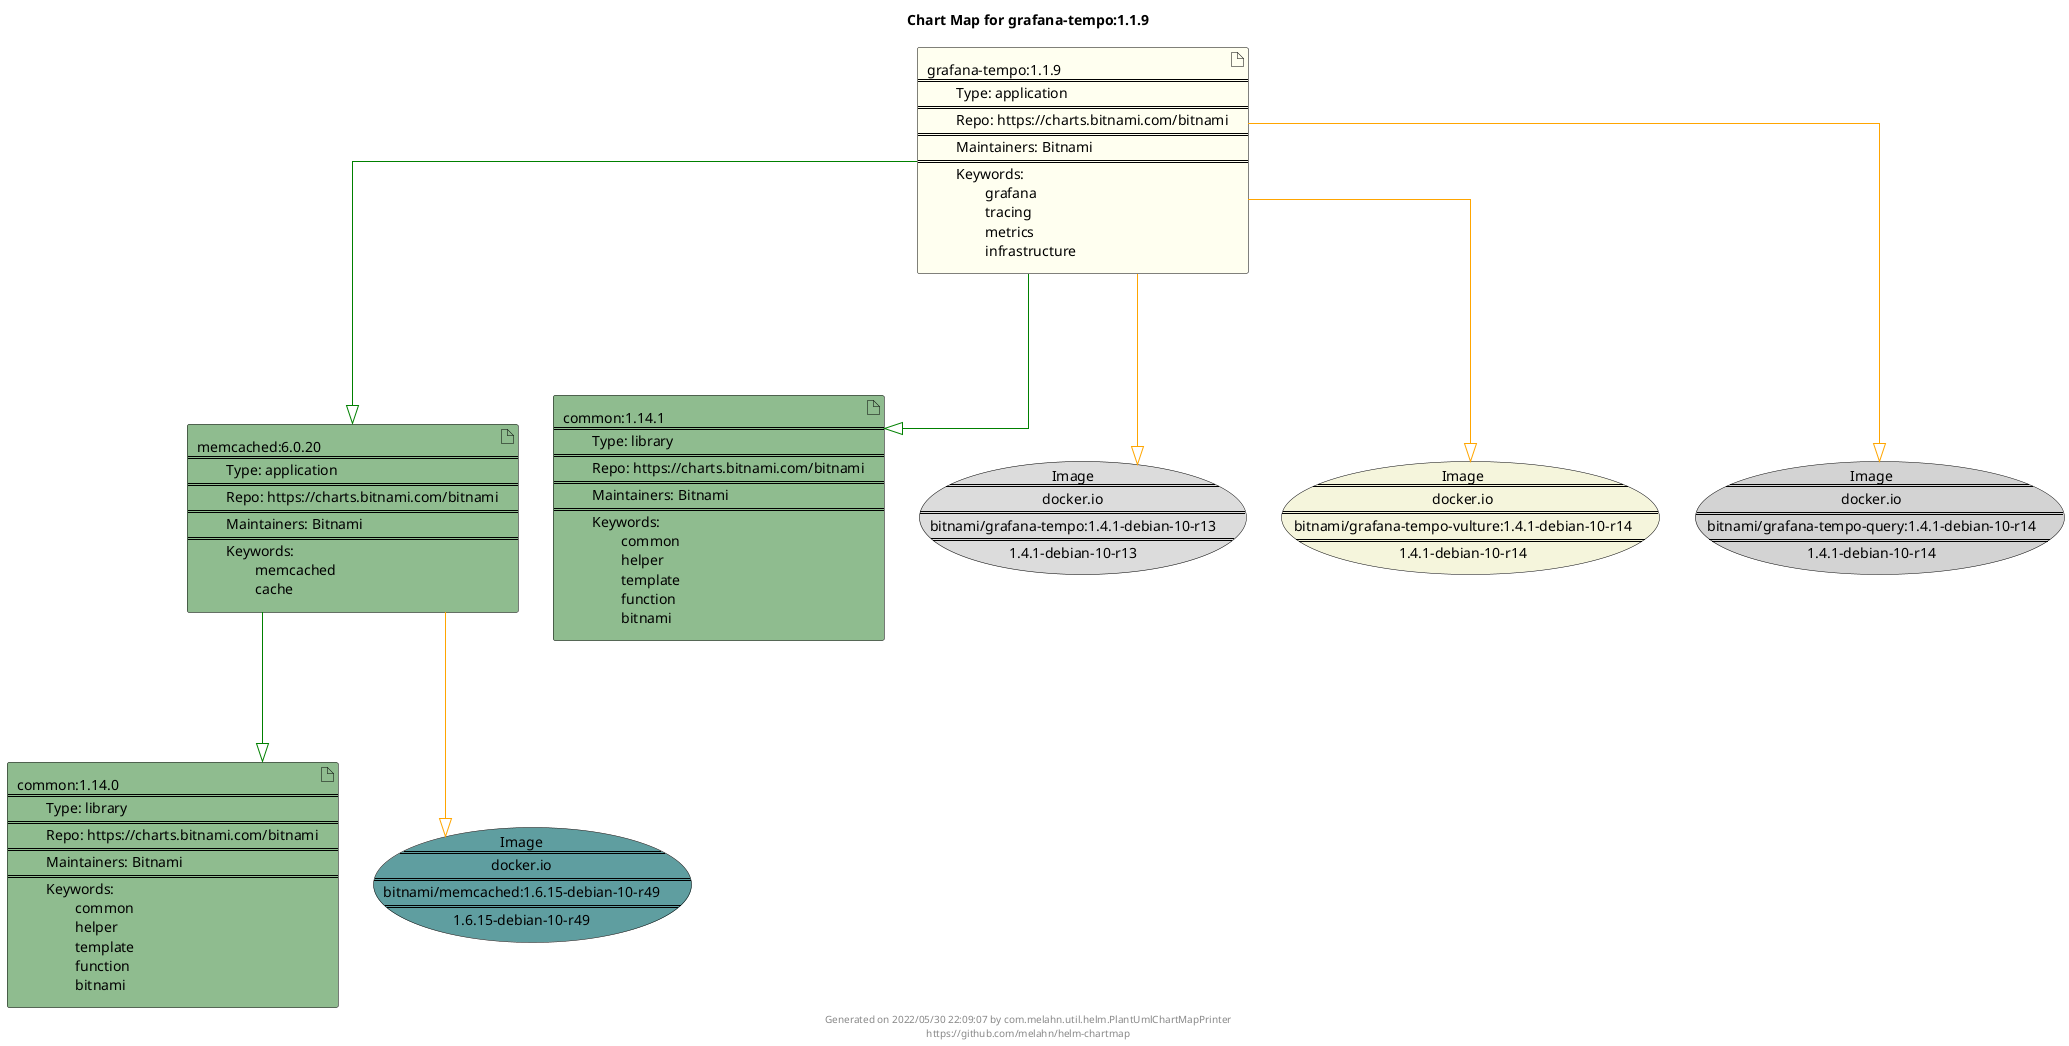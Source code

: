 @startuml
skinparam linetype ortho
skinparam backgroundColor white
skinparam usecaseBorderColor black
skinparam usecaseArrowColor LightSlateGray
skinparam artifactBorderColor black
skinparam artifactArrowColor LightSlateGray

title Chart Map for grafana-tempo:1.1.9

'There are 4 referenced Helm Charts
artifact "grafana-tempo:1.1.9\n====\n\tType: application\n====\n\tRepo: https://charts.bitnami.com/bitnami\n====\n\tMaintainers: Bitnami\n====\n\tKeywords: \n\t\tgrafana\n\t\ttracing\n\t\tmetrics\n\t\tinfrastructure" as grafana_tempo_1_1_9 #Ivory
artifact "memcached:6.0.20\n====\n\tType: application\n====\n\tRepo: https://charts.bitnami.com/bitnami\n====\n\tMaintainers: Bitnami\n====\n\tKeywords: \n\t\tmemcached\n\t\tcache" as memcached_6_0_20 #DarkSeaGreen
artifact "common:1.14.0\n====\n\tType: library\n====\n\tRepo: https://charts.bitnami.com/bitnami\n====\n\tMaintainers: Bitnami\n====\n\tKeywords: \n\t\tcommon\n\t\thelper\n\t\ttemplate\n\t\tfunction\n\t\tbitnami" as common_1_14_0 #DarkSeaGreen
artifact "common:1.14.1\n====\n\tType: library\n====\n\tRepo: https://charts.bitnami.com/bitnami\n====\n\tMaintainers: Bitnami\n====\n\tKeywords: \n\t\tcommon\n\t\thelper\n\t\ttemplate\n\t\tfunction\n\t\tbitnami" as common_1_14_1 #DarkSeaGreen

'There are 4 referenced Docker Images
usecase "Image\n====\ndocker.io\n====\nbitnami/grafana-tempo:1.4.1-debian-10-r13\n====\n1.4.1-debian-10-r13" as docker_io_bitnami_grafana_tempo_1_4_1_debian_10_r13 #Gainsboro
usecase "Image\n====\ndocker.io\n====\nbitnami/grafana-tempo-vulture:1.4.1-debian-10-r14\n====\n1.4.1-debian-10-r14" as docker_io_bitnami_grafana_tempo_vulture_1_4_1_debian_10_r14 #Beige
usecase "Image\n====\ndocker.io\n====\nbitnami/grafana-tempo-query:1.4.1-debian-10-r14\n====\n1.4.1-debian-10-r14" as docker_io_bitnami_grafana_tempo_query_1_4_1_debian_10_r14 #LightGrey
usecase "Image\n====\ndocker.io\n====\nbitnami/memcached:1.6.15-debian-10-r49\n====\n1.6.15-debian-10-r49" as docker_io_bitnami_memcached_1_6_15_debian_10_r49 #CadetBlue

'Chart Dependencies
grafana_tempo_1_1_9--[#green]-|>common_1_14_1
grafana_tempo_1_1_9--[#green]-|>memcached_6_0_20
memcached_6_0_20--[#green]-|>common_1_14_0
grafana_tempo_1_1_9--[#orange]-|>docker_io_bitnami_grafana_tempo_vulture_1_4_1_debian_10_r14
grafana_tempo_1_1_9--[#orange]-|>docker_io_bitnami_grafana_tempo_query_1_4_1_debian_10_r14
grafana_tempo_1_1_9--[#orange]-|>docker_io_bitnami_grafana_tempo_1_4_1_debian_10_r13
memcached_6_0_20--[#orange]-|>docker_io_bitnami_memcached_1_6_15_debian_10_r49

center footer Generated on 2022/05/30 22:09:07 by com.melahn.util.helm.PlantUmlChartMapPrinter\nhttps://github.com/melahn/helm-chartmap
@enduml
